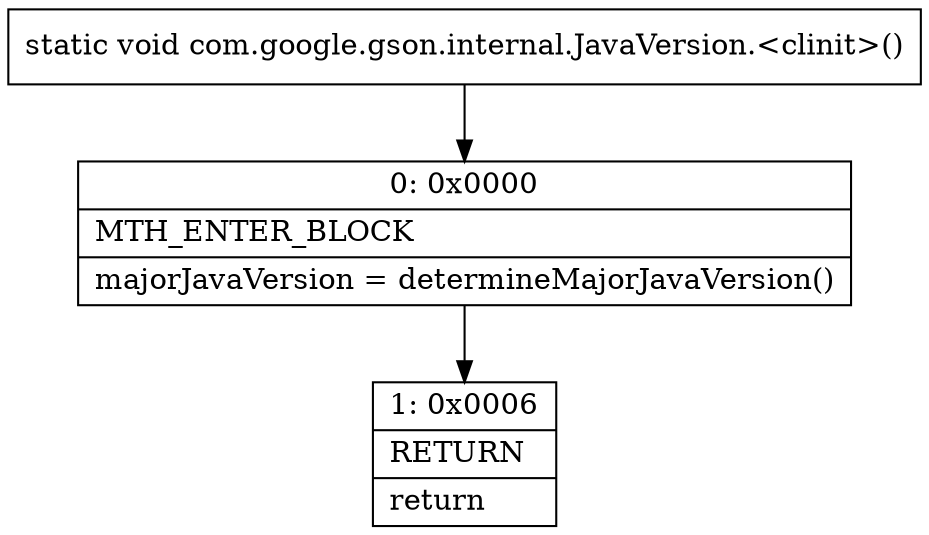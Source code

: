 digraph "CFG forcom.google.gson.internal.JavaVersion.\<clinit\>()V" {
Node_0 [shape=record,label="{0\:\ 0x0000|MTH_ENTER_BLOCK\l|majorJavaVersion = determineMajorJavaVersion()\l}"];
Node_1 [shape=record,label="{1\:\ 0x0006|RETURN\l|return\l}"];
MethodNode[shape=record,label="{static void com.google.gson.internal.JavaVersion.\<clinit\>() }"];
MethodNode -> Node_0;
Node_0 -> Node_1;
}

